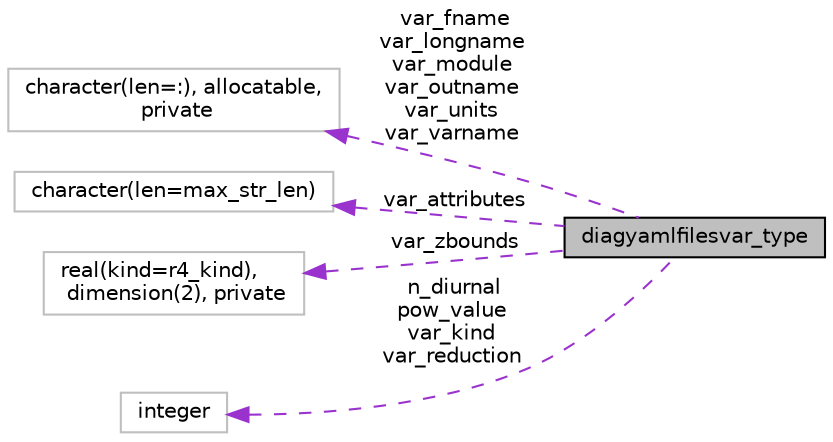 digraph "diagyamlfilesvar_type"
{
 // INTERACTIVE_SVG=YES
 // LATEX_PDF_SIZE
  edge [fontname="Helvetica",fontsize="10",labelfontname="Helvetica",labelfontsize="10"];
  node [fontname="Helvetica",fontsize="10",shape=record];
  rankdir="LR";
  Node1 [label="diagyamlfilesvar_type",height=0.2,width=0.4,color="black", fillcolor="grey75", style="filled", fontcolor="black",tooltip="type to hold the info a diag_field"];
  Node2 -> Node1 [dir="back",color="darkorchid3",fontsize="10",style="dashed",label=" var_fname\nvar_longname\nvar_module\nvar_outname\nvar_units\nvar_varname" ,fontname="Helvetica"];
  Node2 [label="character(len=:), allocatable,\l private",height=0.2,width=0.4,color="grey75", fillcolor="white", style="filled",tooltip=" "];
  Node3 -> Node1 [dir="back",color="darkorchid3",fontsize="10",style="dashed",label=" var_attributes" ,fontname="Helvetica"];
  Node3 [label="character(len=max_str_len)",height=0.2,width=0.4,color="grey75", fillcolor="white", style="filled",tooltip=" "];
  Node4 -> Node1 [dir="back",color="darkorchid3",fontsize="10",style="dashed",label=" var_zbounds" ,fontname="Helvetica"];
  Node4 [label="real(kind=r4_kind),\l dimension(2), private",height=0.2,width=0.4,color="grey75", fillcolor="white", style="filled",tooltip=" "];
  Node5 -> Node1 [dir="back",color="darkorchid3",fontsize="10",style="dashed",label=" n_diurnal\npow_value\nvar_kind\nvar_reduction" ,fontname="Helvetica"];
  Node5 [label="integer",height=0.2,width=0.4,color="grey75", fillcolor="white", style="filled",tooltip=" "];
}
